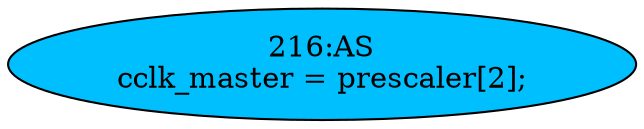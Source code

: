 strict digraph "" {
	node [label="\N"];
	"216:AS"	 [ast="<pyverilog.vparser.ast.Assign object at 0x7f1e4d7e2650>",
		def_var="['cclk_master']",
		fillcolor=deepskyblue,
		label="216:AS
cclk_master = prescaler[2];",
		statements="[]",
		style=filled,
		typ=Assign,
		use_var="['prescaler']"];
}
